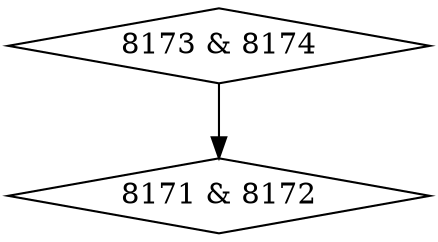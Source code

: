 digraph {
0 [label = "8171 & 8172", shape = diamond];
1 [label = "8173 & 8174", shape = diamond];
1->0;
}
